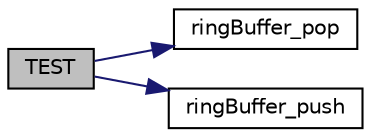 digraph "TEST"
{
 // LATEX_PDF_SIZE
  edge [fontname="Helvetica",fontsize="10",labelfontname="Helvetica",labelfontsize="10"];
  node [fontname="Helvetica",fontsize="10",shape=record];
  rankdir="LR";
  Node1 [label="TEST",height=0.2,width=0.4,color="black", fillcolor="grey75", style="filled", fontcolor="black",tooltip=" "];
  Node1 -> Node2 [color="midnightblue",fontsize="10",style="solid",fontname="Helvetica"];
  Node2 [label="ringBuffer_pop",height=0.2,width=0.4,color="black", fillcolor="white", style="filled",URL="$ring__buffer_8c.html#a2c645e79ce05b8c0fc3802f29f68c389",tooltip="Read data from the buffer."];
  Node1 -> Node3 [color="midnightblue",fontsize="10",style="solid",fontname="Helvetica"];
  Node3 [label="ringBuffer_push",height=0.2,width=0.4,color="black", fillcolor="white", style="filled",URL="$ring__buffer_8c.html#ae864267e4a1ec716e7c3df27a24061e6",tooltip="Write data into the buffer."];
}
